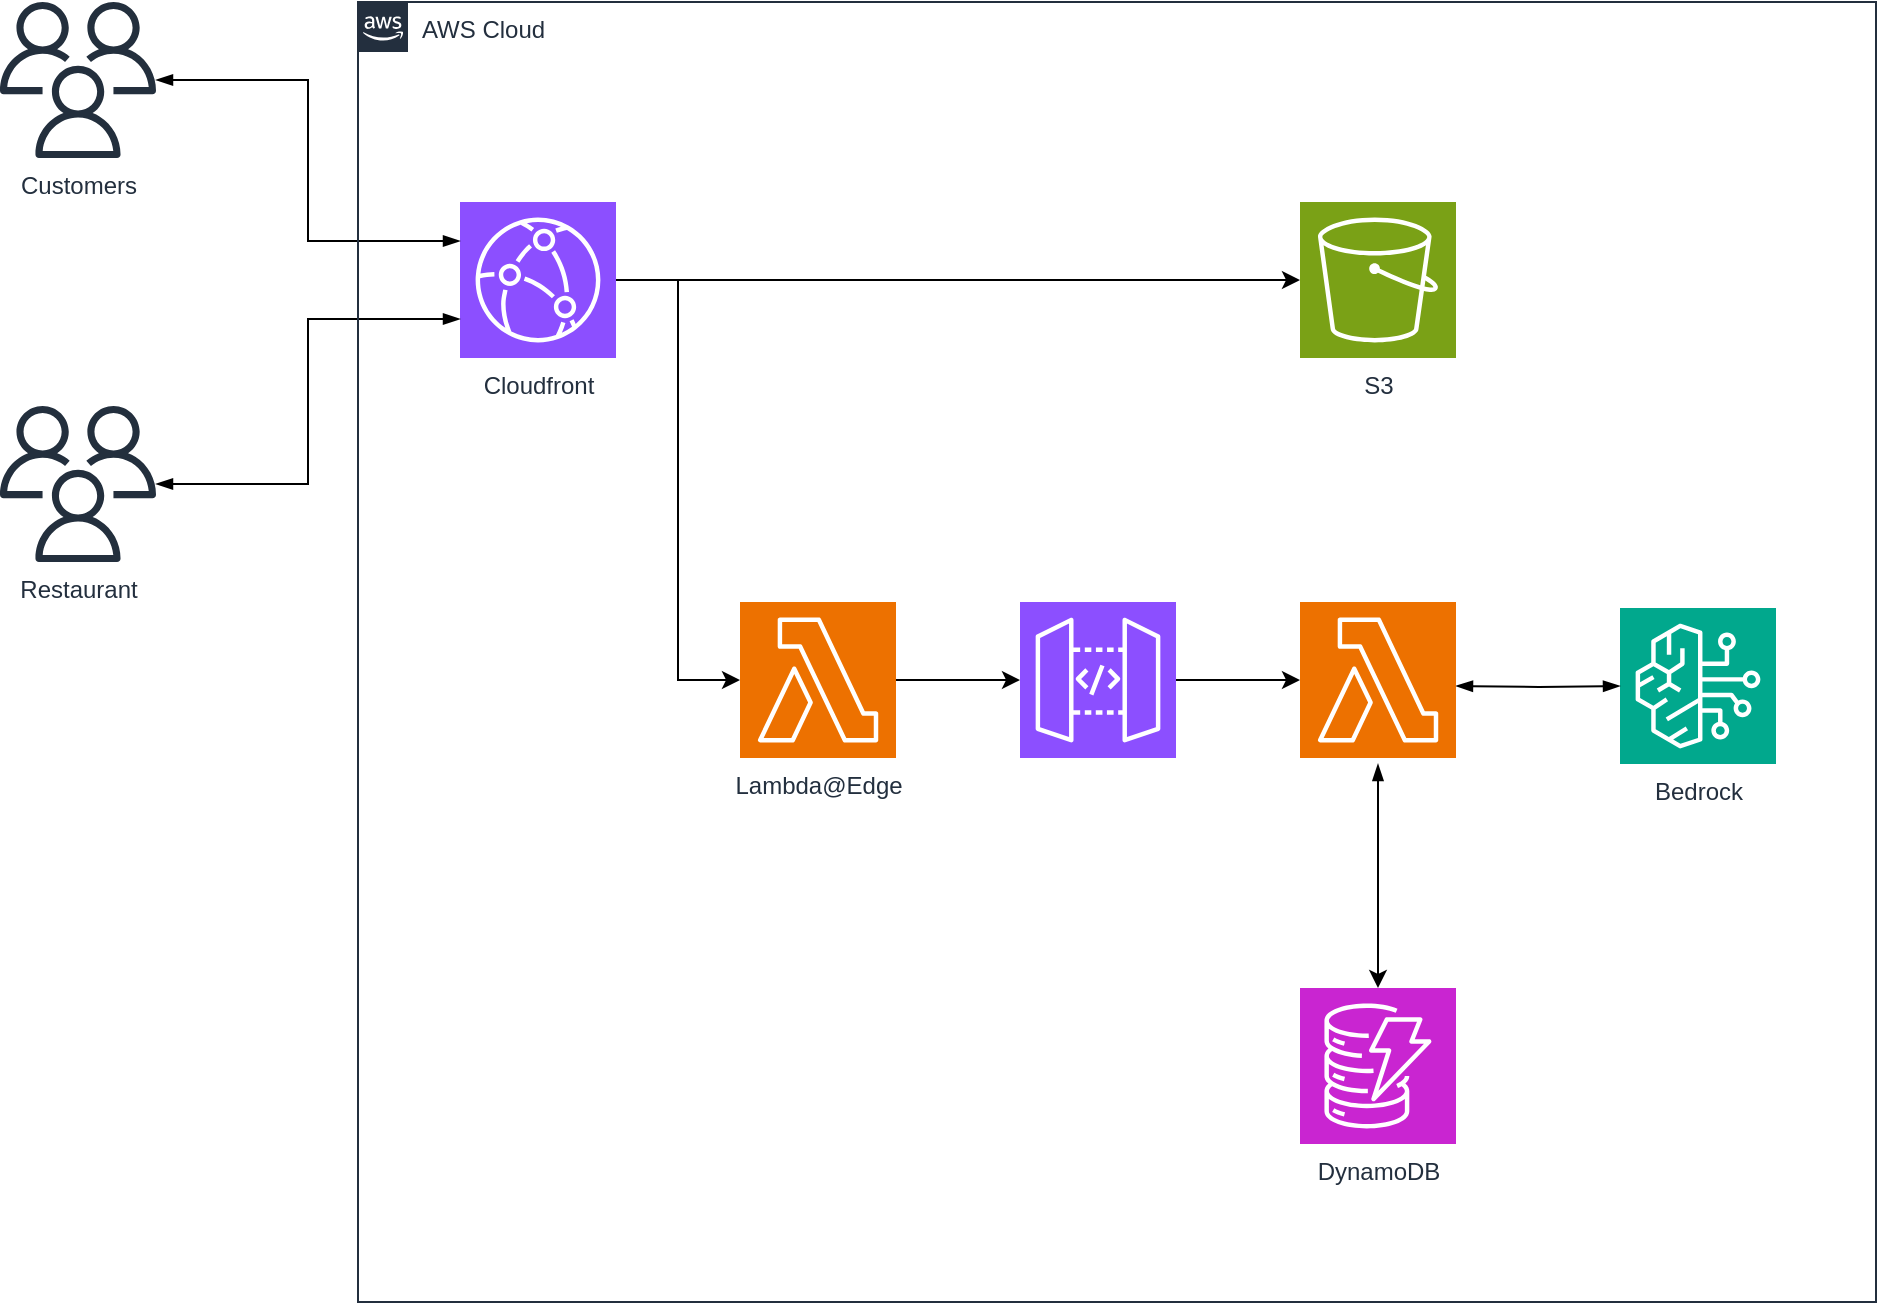 <mxfile version="27.2.0">
  <diagram name="Page-1" id="aEdnaFi0bdiyHvd08M5W">
    <mxGraphModel dx="1828" dy="1136" grid="1" gridSize="10" guides="1" tooltips="1" connect="1" arrows="1" fold="1" page="1" pageScale="1" pageWidth="827" pageHeight="1169" math="0" shadow="0">
      <root>
        <mxCell id="0" />
        <mxCell id="1" parent="0" />
        <mxCell id="Qd3umqMNkjJVJxVXFjR9-2" value="Cloudfront" style="sketch=0;points=[[0,0,0],[0.25,0,0],[0.5,0,0],[0.75,0,0],[1,0,0],[0,1,0],[0.25,1,0],[0.5,1,0],[0.75,1,0],[1,1,0],[0,0.25,0],[0,0.5,0],[0,0.75,0],[1,0.25,0],[1,0.5,0],[1,0.75,0]];outlineConnect=0;fontColor=#232F3E;fillColor=#8C4FFF;strokeColor=#ffffff;dashed=0;verticalLabelPosition=bottom;verticalAlign=top;align=center;html=1;fontSize=12;fontStyle=0;aspect=fixed;shape=mxgraph.aws4.resourceIcon;resIcon=mxgraph.aws4.cloudfront;" vertex="1" parent="1">
          <mxGeometry x="290" y="330" width="78" height="78" as="geometry" />
        </mxCell>
        <mxCell id="Qd3umqMNkjJVJxVXFjR9-9" style="edgeStyle=orthogonalEdgeStyle;rounded=0;orthogonalLoop=1;jettySize=auto;html=1;endArrow=blockThin;endFill=1;startArrow=blockThin;startFill=1;entryX=0;entryY=0.25;entryDx=0;entryDy=0;entryPerimeter=0;" edge="1" parent="1" source="Qd3umqMNkjJVJxVXFjR9-8" target="Qd3umqMNkjJVJxVXFjR9-2">
          <mxGeometry relative="1" as="geometry" />
        </mxCell>
        <mxCell id="Qd3umqMNkjJVJxVXFjR9-8" value="Customers" style="sketch=0;outlineConnect=0;fontColor=#232F3E;gradientColor=none;fillColor=#232F3D;strokeColor=none;dashed=0;verticalLabelPosition=bottom;verticalAlign=top;align=center;html=1;fontSize=12;fontStyle=0;aspect=fixed;pointerEvents=1;shape=mxgraph.aws4.users;" vertex="1" parent="1">
          <mxGeometry x="60" y="230" width="78" height="78" as="geometry" />
        </mxCell>
        <mxCell id="Qd3umqMNkjJVJxVXFjR9-16" value="Restaurant" style="sketch=0;outlineConnect=0;fontColor=#232F3E;gradientColor=none;fillColor=#232F3D;strokeColor=none;dashed=0;verticalLabelPosition=bottom;verticalAlign=top;align=center;html=1;fontSize=12;fontStyle=0;aspect=fixed;pointerEvents=1;shape=mxgraph.aws4.users;" vertex="1" parent="1">
          <mxGeometry x="60" y="432" width="78" height="78" as="geometry" />
        </mxCell>
        <mxCell id="Qd3umqMNkjJVJxVXFjR9-17" style="edgeStyle=orthogonalEdgeStyle;rounded=0;orthogonalLoop=1;jettySize=auto;html=1;entryX=0;entryY=0.75;entryDx=0;entryDy=0;entryPerimeter=0;endArrow=blockThin;endFill=1;startArrow=blockThin;startFill=1;" edge="1" parent="1" source="Qd3umqMNkjJVJxVXFjR9-16" target="Qd3umqMNkjJVJxVXFjR9-2">
          <mxGeometry relative="1" as="geometry" />
        </mxCell>
        <mxCell id="Qd3umqMNkjJVJxVXFjR9-24" value="AWS Cloud" style="points=[[0,0],[0.25,0],[0.5,0],[0.75,0],[1,0],[1,0.25],[1,0.5],[1,0.75],[1,1],[0.75,1],[0.5,1],[0.25,1],[0,1],[0,0.75],[0,0.5],[0,0.25]];outlineConnect=0;gradientColor=none;html=1;whiteSpace=wrap;fontSize=12;fontStyle=0;container=1;pointerEvents=0;collapsible=0;recursiveResize=0;shape=mxgraph.aws4.group;grIcon=mxgraph.aws4.group_aws_cloud_alt;strokeColor=#232F3E;fillColor=none;verticalAlign=top;align=left;spacingLeft=30;fontColor=#232F3E;dashed=0;" vertex="1" parent="1">
          <mxGeometry x="239" y="230" width="759" height="650" as="geometry" />
        </mxCell>
        <mxCell id="Qd3umqMNkjJVJxVXFjR9-27" value="" style="sketch=0;points=[[0,0,0],[0.25,0,0],[0.5,0,0],[0.75,0,0],[1,0,0],[0,1,0],[0.25,1,0],[0.5,1,0],[0.75,1,0],[1,1,0],[0,0.25,0],[0,0.5,0],[0,0.75,0],[1,0.25,0],[1,0.5,0],[1,0.75,0]];outlineConnect=0;fontColor=#232F3E;fillColor=#8C4FFF;strokeColor=#ffffff;dashed=0;verticalLabelPosition=bottom;verticalAlign=top;align=center;html=1;fontSize=12;fontStyle=0;aspect=fixed;shape=mxgraph.aws4.resourceIcon;resIcon=mxgraph.aws4.api_gateway;" vertex="1" parent="Qd3umqMNkjJVJxVXFjR9-24">
          <mxGeometry x="331" y="300" width="78" height="78" as="geometry" />
        </mxCell>
        <mxCell id="Qd3umqMNkjJVJxVXFjR9-3" value="S3" style="sketch=0;points=[[0,0,0],[0.25,0,0],[0.5,0,0],[0.75,0,0],[1,0,0],[0,1,0],[0.25,1,0],[0.5,1,0],[0.75,1,0],[1,1,0],[0,0.25,0],[0,0.5,0],[0,0.75,0],[1,0.25,0],[1,0.5,0],[1,0.75,0]];outlineConnect=0;fontColor=#232F3E;fillColor=#7AA116;strokeColor=#ffffff;dashed=0;verticalLabelPosition=bottom;verticalAlign=top;align=center;html=1;fontSize=12;fontStyle=0;aspect=fixed;shape=mxgraph.aws4.resourceIcon;resIcon=mxgraph.aws4.s3;" vertex="1" parent="Qd3umqMNkjJVJxVXFjR9-24">
          <mxGeometry x="471" y="100" width="78" height="78" as="geometry" />
        </mxCell>
        <mxCell id="Qd3umqMNkjJVJxVXFjR9-5" value="Bedrock" style="sketch=0;points=[[0,0,0],[0.25,0,0],[0.5,0,0],[0.75,0,0],[1,0,0],[0,1,0],[0.25,1,0],[0.5,1,0],[0.75,1,0],[1,1,0],[0,0.25,0],[0,0.5,0],[0,0.75,0],[1,0.25,0],[1,0.5,0],[1,0.75,0]];outlineConnect=0;fontColor=#232F3E;fillColor=#01A88D;strokeColor=#ffffff;dashed=0;verticalLabelPosition=bottom;verticalAlign=top;align=center;html=1;fontSize=12;fontStyle=0;aspect=fixed;shape=mxgraph.aws4.resourceIcon;resIcon=mxgraph.aws4.bedrock;" vertex="1" parent="Qd3umqMNkjJVJxVXFjR9-24">
          <mxGeometry x="631" y="303" width="78" height="78" as="geometry" />
        </mxCell>
        <mxCell id="Qd3umqMNkjJVJxVXFjR9-11" style="edgeStyle=orthogonalEdgeStyle;rounded=0;orthogonalLoop=1;jettySize=auto;html=1;entryX=0;entryY=0.5;entryDx=0;entryDy=0;entryPerimeter=0;startArrow=blockThin;startFill=1;endArrow=blockThin;endFill=1;" edge="1" parent="Qd3umqMNkjJVJxVXFjR9-24" target="Qd3umqMNkjJVJxVXFjR9-5">
          <mxGeometry relative="1" as="geometry">
            <mxPoint x="549" y="342" as="sourcePoint" />
          </mxGeometry>
        </mxCell>
        <mxCell id="Qd3umqMNkjJVJxVXFjR9-15" style="edgeStyle=orthogonalEdgeStyle;rounded=0;orthogonalLoop=1;jettySize=auto;html=1;entryX=0.5;entryY=0;entryDx=0;entryDy=0;entryPerimeter=0;startArrow=blockThin;startFill=1;" edge="1" parent="Qd3umqMNkjJVJxVXFjR9-24">
          <mxGeometry relative="1" as="geometry">
            <mxPoint x="510" y="381" as="sourcePoint" />
            <mxPoint x="510" y="493" as="targetPoint" />
          </mxGeometry>
        </mxCell>
        <mxCell id="Qd3umqMNkjJVJxVXFjR9-25" value="" style="sketch=0;points=[[0,0,0],[0.25,0,0],[0.5,0,0],[0.75,0,0],[1,0,0],[0,1,0],[0.25,1,0],[0.5,1,0],[0.75,1,0],[1,1,0],[0,0.25,0],[0,0.5,0],[0,0.75,0],[1,0.25,0],[1,0.5,0],[1,0.75,0]];outlineConnect=0;fontColor=#232F3E;fillColor=#ED7100;strokeColor=#ffffff;dashed=0;verticalLabelPosition=bottom;verticalAlign=top;align=center;html=1;fontSize=12;fontStyle=0;aspect=fixed;shape=mxgraph.aws4.resourceIcon;resIcon=mxgraph.aws4.lambda;" vertex="1" parent="Qd3umqMNkjJVJxVXFjR9-24">
          <mxGeometry x="471" y="300" width="78" height="78" as="geometry" />
        </mxCell>
        <mxCell id="Qd3umqMNkjJVJxVXFjR9-26" value="DynamoDB" style="sketch=0;points=[[0,0,0],[0.25,0,0],[0.5,0,0],[0.75,0,0],[1,0,0],[0,1,0],[0.25,1,0],[0.5,1,0],[0.75,1,0],[1,1,0],[0,0.25,0],[0,0.5,0],[0,0.75,0],[1,0.25,0],[1,0.5,0],[1,0.75,0]];outlineConnect=0;fontColor=#232F3E;fillColor=#C925D1;strokeColor=#ffffff;dashed=0;verticalLabelPosition=bottom;verticalAlign=top;align=center;html=1;fontSize=12;fontStyle=0;aspect=fixed;shape=mxgraph.aws4.resourceIcon;resIcon=mxgraph.aws4.dynamodb;" vertex="1" parent="Qd3umqMNkjJVJxVXFjR9-24">
          <mxGeometry x="471" y="493" width="78" height="78" as="geometry" />
        </mxCell>
        <mxCell id="Qd3umqMNkjJVJxVXFjR9-29" style="edgeStyle=orthogonalEdgeStyle;rounded=0;orthogonalLoop=1;jettySize=auto;html=1;exitX=1;exitY=0.5;exitDx=0;exitDy=0;exitPerimeter=0;entryX=0;entryY=0.5;entryDx=0;entryDy=0;entryPerimeter=0;" edge="1" parent="Qd3umqMNkjJVJxVXFjR9-24" source="Qd3umqMNkjJVJxVXFjR9-27" target="Qd3umqMNkjJVJxVXFjR9-25">
          <mxGeometry relative="1" as="geometry">
            <mxPoint x="391" y="203" as="sourcePoint" />
            <mxPoint x="533" y="203" as="targetPoint" />
          </mxGeometry>
        </mxCell>
        <mxCell id="Qd3umqMNkjJVJxVXFjR9-30" value="Lambda@Edge" style="sketch=0;points=[[0,0,0],[0.25,0,0],[0.5,0,0],[0.75,0,0],[1,0,0],[0,1,0],[0.25,1,0],[0.5,1,0],[0.75,1,0],[1,1,0],[0,0.25,0],[0,0.5,0],[0,0.75,0],[1,0.25,0],[1,0.5,0],[1,0.75,0]];outlineConnect=0;fontColor=#232F3E;fillColor=#ED7100;strokeColor=#ffffff;dashed=0;verticalLabelPosition=bottom;verticalAlign=top;align=center;html=1;fontSize=12;fontStyle=0;aspect=fixed;shape=mxgraph.aws4.resourceIcon;resIcon=mxgraph.aws4.lambda;" vertex="1" parent="Qd3umqMNkjJVJxVXFjR9-24">
          <mxGeometry x="191" y="300" width="78" height="78" as="geometry" />
        </mxCell>
        <mxCell id="Qd3umqMNkjJVJxVXFjR9-7" style="edgeStyle=orthogonalEdgeStyle;rounded=0;orthogonalLoop=1;jettySize=auto;html=1;entryX=0;entryY=0.5;entryDx=0;entryDy=0;entryPerimeter=0;" edge="1" parent="Qd3umqMNkjJVJxVXFjR9-24" source="Qd3umqMNkjJVJxVXFjR9-30" target="Qd3umqMNkjJVJxVXFjR9-27">
          <mxGeometry relative="1" as="geometry" />
        </mxCell>
        <mxCell id="Qd3umqMNkjJVJxVXFjR9-28" style="edgeStyle=orthogonalEdgeStyle;rounded=0;orthogonalLoop=1;jettySize=auto;html=1;exitX=1;exitY=0.5;exitDx=0;exitDy=0;exitPerimeter=0;" edge="1" parent="1" source="Qd3umqMNkjJVJxVXFjR9-2" target="Qd3umqMNkjJVJxVXFjR9-3">
          <mxGeometry relative="1" as="geometry" />
        </mxCell>
        <mxCell id="Qd3umqMNkjJVJxVXFjR9-31" value="" style="edgeStyle=orthogonalEdgeStyle;rounded=0;orthogonalLoop=1;jettySize=auto;html=1;entryX=0;entryY=0.5;entryDx=0;entryDy=0;entryPerimeter=0;" edge="1" parent="1" source="Qd3umqMNkjJVJxVXFjR9-2" target="Qd3umqMNkjJVJxVXFjR9-30">
          <mxGeometry relative="1" as="geometry">
            <mxPoint x="368" y="369" as="sourcePoint" />
            <mxPoint x="570" y="546" as="targetPoint" />
          </mxGeometry>
        </mxCell>
      </root>
    </mxGraphModel>
  </diagram>
</mxfile>
